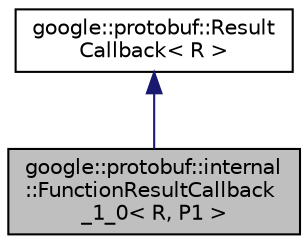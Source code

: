 digraph "google::protobuf::internal::FunctionResultCallback_1_0&lt; R, P1 &gt;"
{
 // LATEX_PDF_SIZE
  edge [fontname="Helvetica",fontsize="10",labelfontname="Helvetica",labelfontsize="10"];
  node [fontname="Helvetica",fontsize="10",shape=record];
  Node1 [label="google::protobuf::internal\l::FunctionResultCallback\l_1_0\< R, P1 \>",height=0.2,width=0.4,color="black", fillcolor="grey75", style="filled", fontcolor="black",tooltip=" "];
  Node2 -> Node1 [dir="back",color="midnightblue",fontsize="10",style="solid",fontname="Helvetica"];
  Node2 [label="google::protobuf::Result\lCallback\< R \>",height=0.2,width=0.4,color="black", fillcolor="white", style="filled",URL="$classgoogle_1_1protobuf_1_1ResultCallback.html",tooltip=" "];
}
